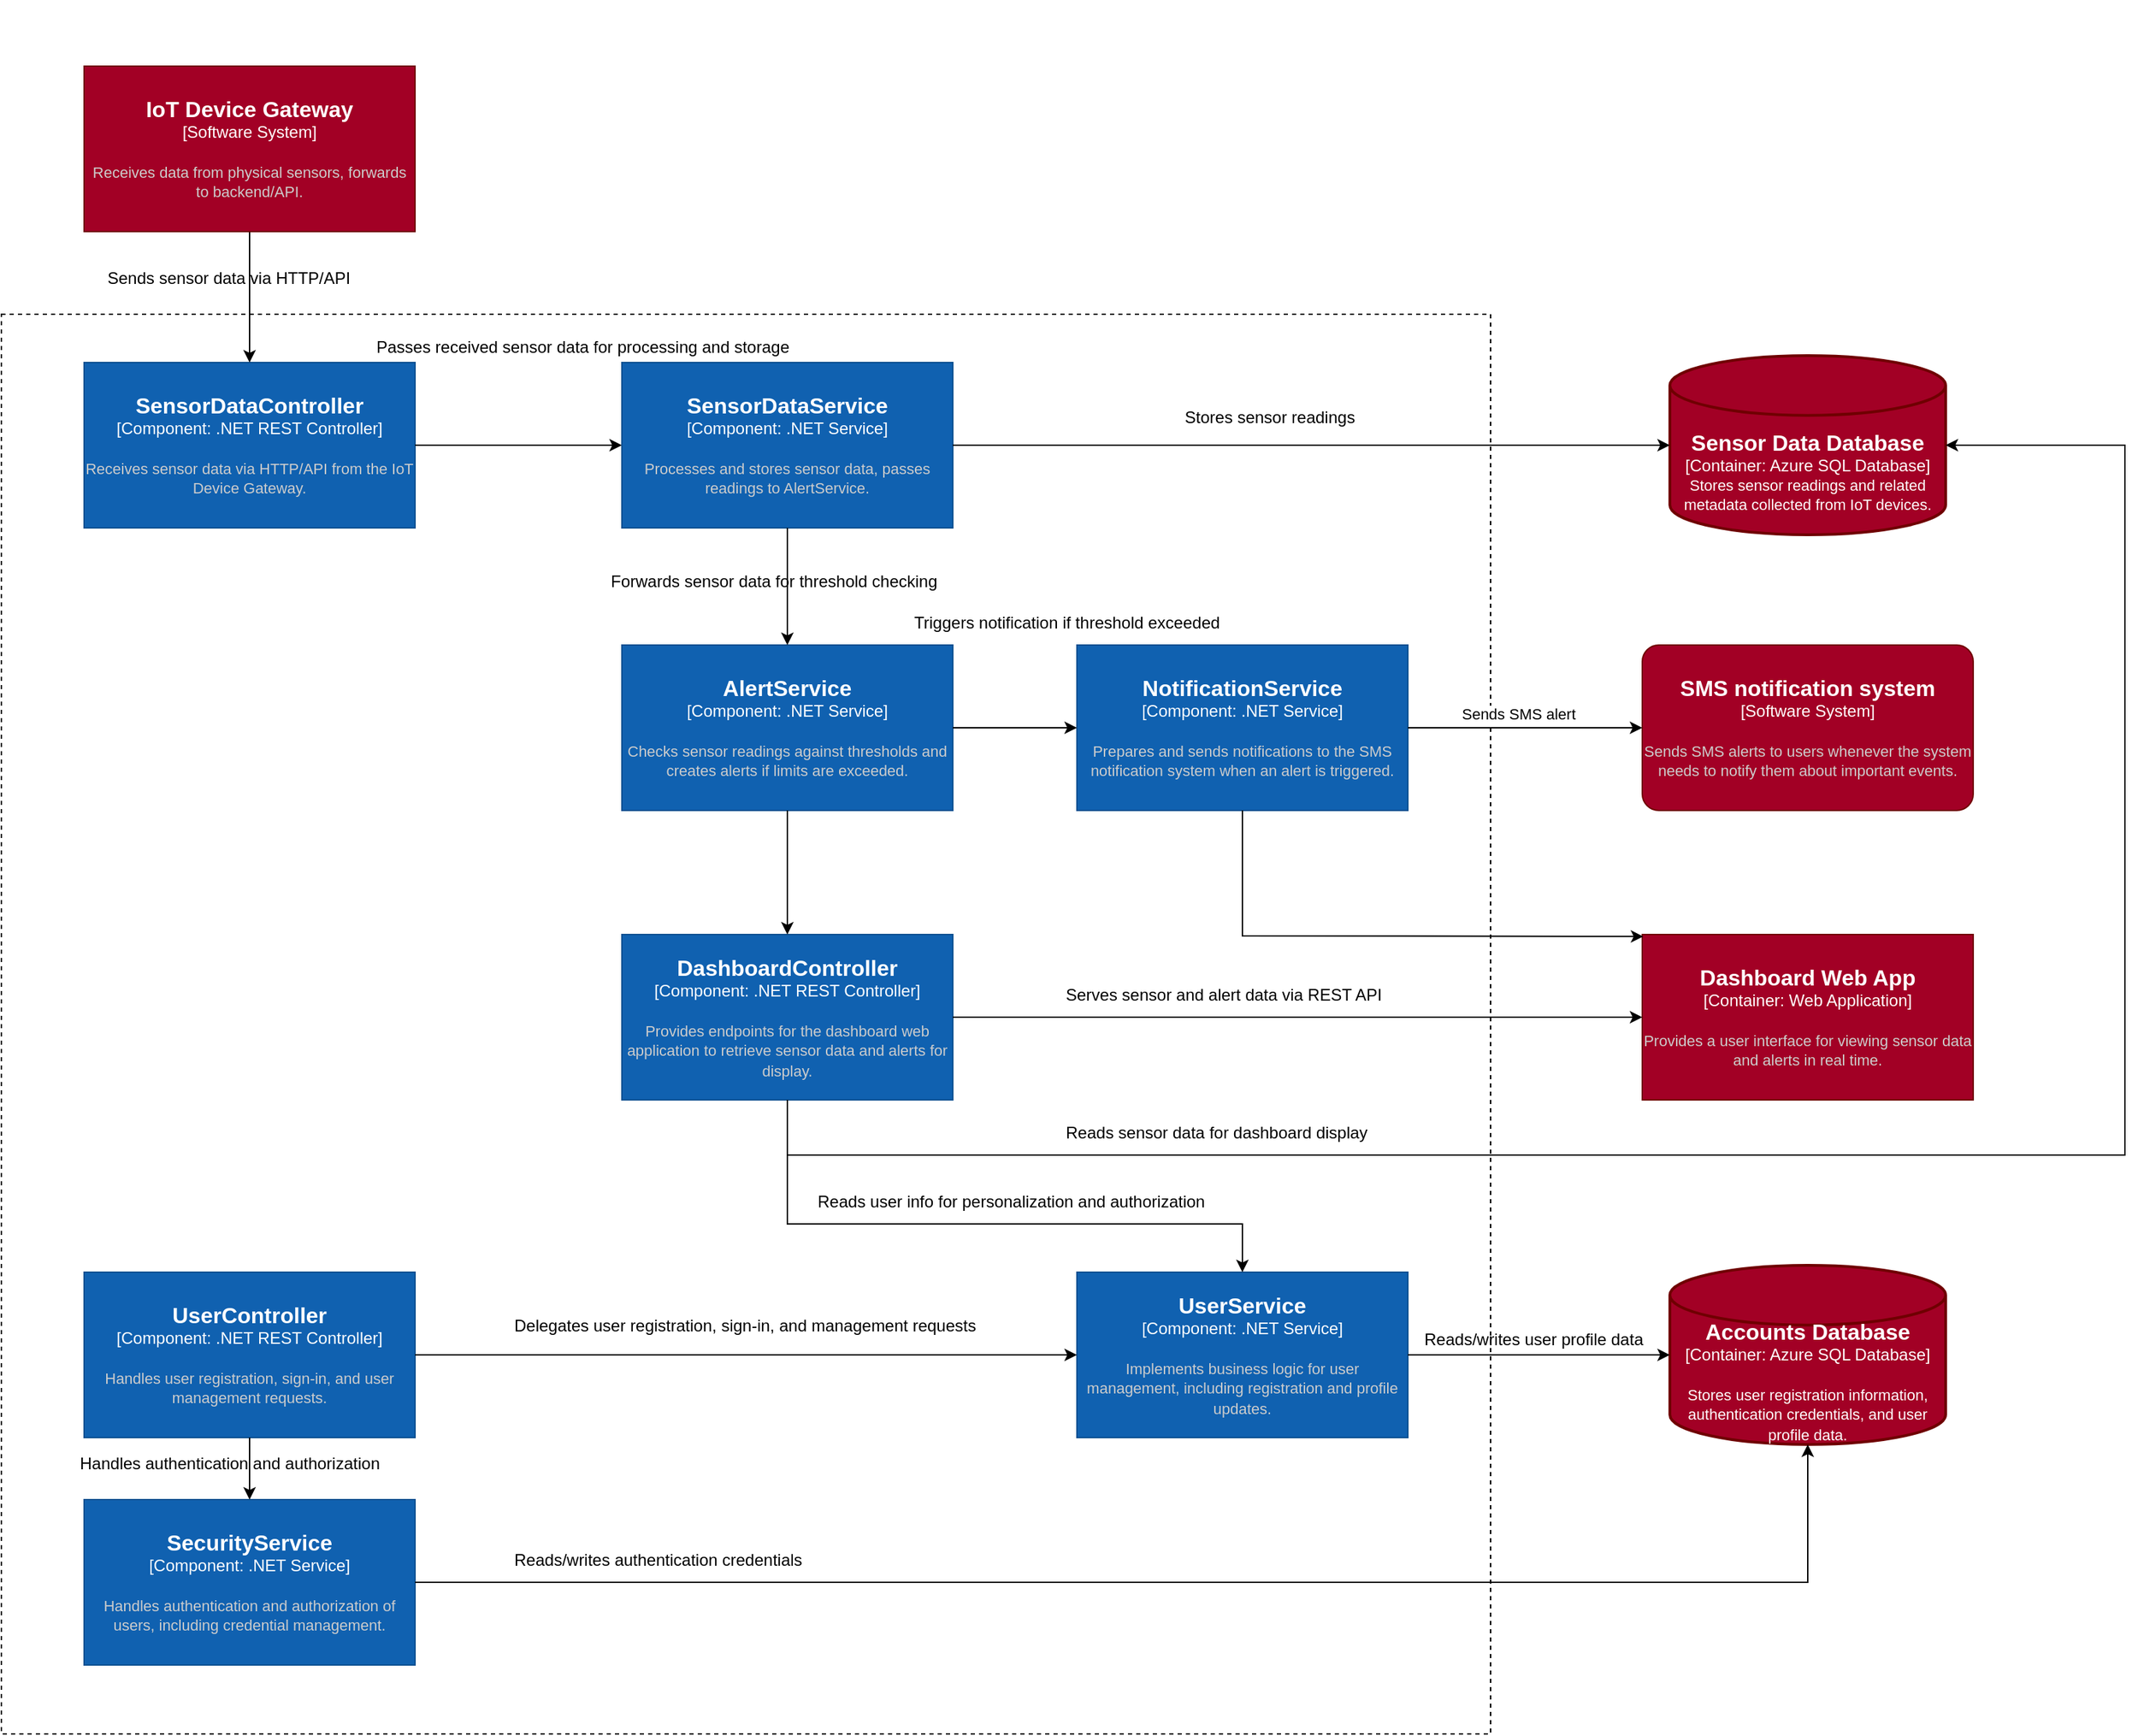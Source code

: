 <mxfile version="27.1.1">
  <diagram name="Page-1" id="sqgKExxTLfJr2XsGwPO1">
    <mxGraphModel dx="401" dy="476" grid="1" gridSize="10" guides="1" tooltips="1" connect="1" arrows="1" fold="1" page="1" pageScale="1" pageWidth="850" pageHeight="1100" math="0" shadow="0">
      <root>
        <mxCell id="0" />
        <mxCell id="1" parent="0" />
        <mxCell id="17X11IMV8Jw-dfUq7L3R-15" value="" style="rounded=0;whiteSpace=wrap;html=1;fillColor=none;dashed=1;" vertex="1" parent="1">
          <mxGeometry x="2660" y="2180" width="1080" height="1030" as="geometry" />
        </mxCell>
        <object placeholders="1" c4Name="SMS notification system" c4Type="Software System" c4Description="Sends SMS alerts to users whenever the system needs to notify them about important events." label="&lt;font style=&quot;font-size: 16px&quot;&gt;&lt;b&gt;%c4Name%&lt;/b&gt;&lt;/font&gt;&lt;div&gt;[%c4Type%]&lt;/div&gt;&lt;br&gt;&lt;div&gt;&lt;font style=&quot;font-size: 11px&quot;&gt;&lt;font color=&quot;#cccccc&quot;&gt;%c4Description%&lt;/font&gt;&lt;/div&gt;" id="drQIs82g9xxdgHSHIDGh-26">
          <mxCell style="rounded=1;whiteSpace=wrap;html=1;labelBackgroundColor=none;fillColor=#a20025;fontColor=#ffffff;align=center;arcSize=10;strokeColor=#6F0000;metaEdit=1;resizable=0;points=[[0.25,0,0],[0.5,0,0],[0.75,0,0],[1,0.25,0],[1,0.5,0],[1,0.75,0],[0.75,1,0],[0.5,1,0],[0.25,1,0],[0,0.75,0],[0,0.5,0],[0,0.25,0]];" parent="1" vertex="1">
            <mxGeometry x="3850" y="2420" width="240" height="120" as="geometry" />
          </mxCell>
        </object>
        <mxCell id="OG8gn5iMKxCEzLJPPmox-15" style="edgeStyle=orthogonalEdgeStyle;rounded=0;orthogonalLoop=1;jettySize=auto;html=1;exitX=0.5;exitY=0;exitDx=0;exitDy=0;exitPerimeter=0;entryX=0.5;entryY=0;entryDx=0;entryDy=0;entryPerimeter=0;" parent="1" edge="1">
          <mxGeometry relative="1" as="geometry">
            <mxPoint x="3120" y="1960" as="sourcePoint" />
            <mxPoint x="3120" y="1960" as="targetPoint" />
          </mxGeometry>
        </mxCell>
        <mxCell id="XHwyafxk4laVPuKczVM2-3" value="&lt;div&gt;&lt;b&gt;&lt;font style=&quot;font-size: 16px;&quot;&gt;&lt;br&gt;&lt;/font&gt;&lt;/b&gt;&lt;/div&gt;&lt;font style=&quot;&quot;&gt;&lt;div style=&quot;font-size: 16px; font-weight: bold;&quot;&gt;&lt;b&gt;&lt;font style=&quot;font-size: 16px;&quot;&gt;&lt;br&gt;&lt;/font&gt;&lt;/b&gt;&lt;/div&gt;&lt;span style=&quot;font-size: 16px;&quot;&gt;&lt;b&gt;Accounts Database&lt;/b&gt;&lt;/span&gt;&lt;br&gt;&lt;/font&gt;&lt;div&gt;[Container: Azure SQL Database]&lt;/div&gt;&lt;div&gt;&lt;br&gt;&lt;/div&gt;&lt;div&gt;&lt;span style=&quot;font-size: 11px;&quot;&gt;Stores user registration information, authentication credentials, and user profile data.&lt;/span&gt;&lt;/div&gt;" style="strokeWidth=2;html=1;shape=mxgraph.flowchart.database;whiteSpace=wrap;fillColor=#a20025;fontColor=#ffffff;strokeColor=#6F0000;spacing=1;" parent="1" vertex="1">
          <mxGeometry x="3870" y="2870" width="200" height="130" as="geometry" />
        </mxCell>
        <object placeholders="1" c4Name="UserController" c4Type="Component: .NET REST Controller" c4Description="Handles user registration, sign-in, and user management requests." label="&lt;font style=&quot;font-size: 16px&quot;&gt;&lt;b&gt;%c4Name%&lt;/b&gt;&lt;/font&gt;&lt;div&gt;[%c4Type%]&lt;/div&gt;&lt;br&gt;&lt;div&gt;&lt;font style=&quot;font-size: 11px&quot;&gt;&lt;font color=&quot;#cccccc&quot;&gt;%c4Description%&lt;/font&gt;&lt;/div&gt;" id="XHwyafxk4laVPuKczVM2-5">
          <mxCell style="rounded=1;whiteSpace=wrap;html=1;labelBackgroundColor=none;fillColor=#1061B0;fontColor=#ffffff;align=center;arcSize=0;strokeColor=#0D5091;metaEdit=1;resizable=0;points=[[0.25,0,0],[0.5,0,0],[0.75,0,0],[1,0.25,0],[1,0.5,0],[1,0.75,0],[0.75,1,0],[0.5,1,0],[0.25,1,0],[0,0.75,0],[0,0.5,0],[0,0.25,0]];imageWidth=200;" parent="1" vertex="1">
            <mxGeometry x="2720" y="2875" width="240" height="120" as="geometry" />
          </mxCell>
        </object>
        <object placeholders="1" c4Name="SensorDataController" c4Type="Component: .NET REST Controller" c4Description="Receives sensor data via HTTP/API from the IoT Device Gateway." label="&lt;font style=&quot;font-size: 16px&quot;&gt;&lt;b&gt;%c4Name%&lt;/b&gt;&lt;/font&gt;&lt;div&gt;[%c4Type%]&lt;/div&gt;&lt;br&gt;&lt;div&gt;&lt;font style=&quot;font-size: 11px&quot;&gt;&lt;font color=&quot;#cccccc&quot;&gt;%c4Description%&lt;/font&gt;&lt;/div&gt;" id="XHwyafxk4laVPuKczVM2-8">
          <mxCell style="rounded=1;whiteSpace=wrap;html=1;labelBackgroundColor=none;fillColor=#1061B0;fontColor=#ffffff;align=center;arcSize=0;strokeColor=#0D5091;metaEdit=1;resizable=0;points=[[0.25,0,0],[0.5,0,0],[0.75,0,0],[1,0.25,0],[1,0.5,0],[1,0.75,0],[0.75,1,0],[0.5,1,0],[0.25,1,0],[0,0.75,0],[0,0.5,0],[0,0.25,0]];imageWidth=200;" parent="1" vertex="1">
            <mxGeometry x="2720" y="2215" width="240" height="120" as="geometry" />
          </mxCell>
        </object>
        <mxCell id="XHwyafxk4laVPuKczVM2-9" value="" style="endArrow=classic;html=1;rounded=0;entryX=0.5;entryY=0;entryDx=0;entryDy=0;entryPerimeter=0;exitX=0.5;exitY=1;exitDx=0;exitDy=0;exitPerimeter=0;" parent="1" source="XHwyafxk4laVPuKczVM2-18" target="XHwyafxk4laVPuKczVM2-8" edge="1">
          <mxGeometry width="50" height="50" relative="1" as="geometry">
            <mxPoint x="3120" y="2080" as="sourcePoint" />
            <mxPoint x="2970" y="2470" as="targetPoint" />
          </mxGeometry>
        </mxCell>
        <mxCell id="XHwyafxk4laVPuKczVM2-16" value="" style="endArrow=classic;html=1;rounded=0;exitX=1;exitY=0.5;exitDx=0;exitDy=0;exitPerimeter=0;entryX=0;entryY=0.5;entryDx=0;entryDy=0;entryPerimeter=0;" parent="1" source="XHwyafxk4laVPuKczVM2-8" target="17X11IMV8Jw-dfUq7L3R-1" edge="1">
          <mxGeometry width="50" height="50" relative="1" as="geometry">
            <mxPoint x="3420" y="2560" as="sourcePoint" />
            <mxPoint x="3470" y="2510" as="targetPoint" />
          </mxGeometry>
        </mxCell>
        <object placeholders="1" c4Name="IoT Device Gateway" c4Type="Software System" c4Description="Receives data from physical sensors, forwards to backend/API." label="&lt;font style=&quot;font-size: 16px&quot;&gt;&lt;b&gt;%c4Name%&lt;/b&gt;&lt;/font&gt;&lt;div&gt;[%c4Type%]&lt;/div&gt;&lt;br&gt;&lt;div&gt;&lt;font style=&quot;font-size: 11px&quot;&gt;&lt;font color=&quot;#cccccc&quot;&gt;%c4Description%&lt;/font&gt;&lt;/div&gt;" id="XHwyafxk4laVPuKczVM2-18">
          <mxCell style="rounded=1;whiteSpace=wrap;html=1;labelBackgroundColor=none;fillColor=#a20025;fontColor=#ffffff;align=center;arcSize=0;strokeColor=#6F0000;metaEdit=1;resizable=0;points=[[0.25,0,0],[0.5,0,0],[0.75,0,0],[1,0.25,0],[1,0.5,0],[1,0.75,0],[0.75,1,0],[0.5,1,0],[0.25,1,0],[0,0.75,0],[0,0.5,0],[0,0.25,0]];" parent="1" vertex="1">
            <mxGeometry x="2720" y="2000" width="240" height="120" as="geometry" />
          </mxCell>
        </object>
        <mxCell id="XHwyafxk4laVPuKczVM2-34" value="Stores sensor readings" style="text;html=1;align=center;verticalAlign=middle;whiteSpace=wrap;rounded=0;" parent="1" vertex="1">
          <mxGeometry x="3480" y="2240" width="200" height="30" as="geometry" />
        </mxCell>
        <object placeholders="1" c4Name="DashboardController" c4Type="Component: .NET REST Controller" c4Description="Provides endpoints for the dashboard web application to retrieve sensor data and alerts for display." label="&lt;font style=&quot;font-size: 16px&quot;&gt;&lt;b&gt;%c4Name%&lt;/b&gt;&lt;/font&gt;&lt;div&gt;[%c4Type%]&lt;/div&gt;&lt;br&gt;&lt;div&gt;&lt;font style=&quot;font-size: 11px&quot;&gt;&lt;font color=&quot;#cccccc&quot;&gt;%c4Description%&lt;/font&gt;&lt;/div&gt;" id="2epgCXu1T0L6emjmWnK9-3">
          <mxCell style="rounded=1;whiteSpace=wrap;html=1;labelBackgroundColor=none;fillColor=#1061B0;fontColor=#ffffff;align=center;arcSize=0;strokeColor=#0D5091;metaEdit=1;resizable=0;points=[[0.25,0,0],[0.5,0,0],[0.75,0,0],[1,0.25,0],[1,0.5,0],[1,0.75,0],[0.75,1,0],[0.5,1,0],[0.25,1,0],[0,0.75,0],[0,0.5,0],[0,0.25,0]];imageWidth=200;" parent="1" vertex="1">
            <mxGeometry x="3110" y="2630" width="240" height="120" as="geometry" />
          </mxCell>
        </object>
        <mxCell id="2epgCXu1T0L6emjmWnK9-4" value="&lt;div&gt;&lt;b&gt;&lt;font style=&quot;font-size: 16px;&quot;&gt;&lt;br&gt;&lt;/font&gt;&lt;/b&gt;&lt;/div&gt;&lt;b&gt;&lt;font style=&quot;font-size: 16px;&quot;&gt;&lt;div&gt;&lt;b&gt;&lt;font style=&quot;font-size: 16px;&quot;&gt;&lt;br&gt;&lt;/font&gt;&lt;/b&gt;&lt;/div&gt;Sensor Data Database&lt;/font&gt;&lt;/b&gt;&lt;div&gt;[Container: Azure SQL Database]&lt;/div&gt;&lt;div&gt;&lt;span style=&quot;font-size: 11px;&quot;&gt;Stores sensor readings and related metadata collected from IoT devices.&lt;/span&gt;&lt;/div&gt;" style="strokeWidth=2;html=1;shape=mxgraph.flowchart.database;whiteSpace=wrap;fillColor=#a20025;fontColor=#ffffff;strokeColor=#6F0000;spacing=1;" parent="1" vertex="1">
          <mxGeometry x="3870" y="2210" width="200" height="130" as="geometry" />
        </mxCell>
        <object placeholders="1" c4Name="SensorDataService" c4Type="Component: .NET Service" c4Description="Processes and stores sensor data, passes readings to AlertService." label="&lt;font style=&quot;font-size: 16px&quot;&gt;&lt;b&gt;%c4Name%&lt;/b&gt;&lt;/font&gt;&lt;div&gt;[%c4Type%]&lt;/div&gt;&lt;br&gt;&lt;div&gt;&lt;font style=&quot;font-size: 11px&quot;&gt;&lt;font color=&quot;#cccccc&quot;&gt;%c4Description%&lt;/font&gt;&lt;/div&gt;" id="17X11IMV8Jw-dfUq7L3R-1">
          <mxCell style="rounded=1;whiteSpace=wrap;html=1;labelBackgroundColor=none;fillColor=#1061B0;fontColor=#ffffff;align=center;arcSize=0;strokeColor=#0D5091;metaEdit=1;resizable=0;points=[[0.25,0,0],[0.5,0,0],[0.75,0,0],[1,0.25,0],[1,0.5,0],[1,0.75,0],[0.75,1,0],[0.5,1,0],[0.25,1,0],[0,0.75,0],[0,0.5,0],[0,0.25,0]];imageWidth=200;" vertex="1" parent="1">
            <mxGeometry x="3110" y="2215" width="240" height="120" as="geometry" />
          </mxCell>
        </object>
        <mxCell id="17X11IMV8Jw-dfUq7L3R-4" value="" style="endArrow=classic;html=1;rounded=0;entryX=0;entryY=0.5;entryDx=0;entryDy=0;entryPerimeter=0;exitX=1;exitY=0.5;exitDx=0;exitDy=0;exitPerimeter=0;" edge="1" parent="1" source="17X11IMV8Jw-dfUq7L3R-1" target="2epgCXu1T0L6emjmWnK9-4">
          <mxGeometry width="50" height="50" relative="1" as="geometry">
            <mxPoint x="3230" y="2620" as="sourcePoint" />
            <mxPoint x="3280" y="2570" as="targetPoint" />
          </mxGeometry>
        </mxCell>
        <object placeholders="1" c4Name="AlertService" c4Type="Component: .NET Service" c4Description="Checks sensor readings against thresholds and creates alerts if limits are exceeded." label="&lt;font style=&quot;font-size: 16px&quot;&gt;&lt;b&gt;%c4Name%&lt;/b&gt;&lt;/font&gt;&lt;div&gt;[%c4Type%]&lt;/div&gt;&lt;br&gt;&lt;div&gt;&lt;font style=&quot;font-size: 11px&quot;&gt;&lt;font color=&quot;#cccccc&quot;&gt;%c4Description%&lt;/font&gt;&lt;/div&gt;" id="17X11IMV8Jw-dfUq7L3R-5">
          <mxCell style="rounded=1;whiteSpace=wrap;html=1;labelBackgroundColor=none;fillColor=#1061B0;fontColor=#ffffff;align=center;arcSize=0;strokeColor=#0D5091;metaEdit=1;resizable=0;points=[[0.25,0,0],[0.5,0,0],[0.75,0,0],[1,0.25,0],[1,0.5,0],[1,0.75,0],[0.75,1,0],[0.5,1,0],[0.25,1,0],[0,0.75,0],[0,0.5,0],[0,0.25,0]];imageWidth=200;" vertex="1" parent="1">
            <mxGeometry x="3110" y="2420" width="240" height="120" as="geometry" />
          </mxCell>
        </object>
        <mxCell id="17X11IMV8Jw-dfUq7L3R-6" value="" style="endArrow=classic;html=1;rounded=0;entryX=0.5;entryY=0;entryDx=0;entryDy=0;entryPerimeter=0;exitX=0.5;exitY=1;exitDx=0;exitDy=0;exitPerimeter=0;" edge="1" parent="1" source="17X11IMV8Jw-dfUq7L3R-1" target="17X11IMV8Jw-dfUq7L3R-5">
          <mxGeometry width="50" height="50" relative="1" as="geometry">
            <mxPoint x="3120" y="2600" as="sourcePoint" />
            <mxPoint x="3170" y="2550" as="targetPoint" />
          </mxGeometry>
        </mxCell>
        <object placeholders="1" c4Name="NotificationService" c4Type="Component: .NET Service" c4Description="Prepares and sends notifications to the SMS notification system when an alert is triggered." label="&lt;font style=&quot;font-size: 16px&quot;&gt;&lt;b&gt;%c4Name%&lt;/b&gt;&lt;/font&gt;&lt;div&gt;[%c4Type%]&lt;/div&gt;&lt;br&gt;&lt;div&gt;&lt;font style=&quot;font-size: 11px&quot;&gt;&lt;font color=&quot;#cccccc&quot;&gt;%c4Description%&lt;/font&gt;&lt;/div&gt;" id="17X11IMV8Jw-dfUq7L3R-7">
          <mxCell style="rounded=1;whiteSpace=wrap;html=1;labelBackgroundColor=none;fillColor=#1061B0;fontColor=#ffffff;align=center;arcSize=0;strokeColor=#0D5091;metaEdit=1;resizable=0;points=[[0.25,0,0],[0.5,0,0],[0.75,0,0],[1,0.25,0],[1,0.5,0],[1,0.75,0],[0.75,1,0],[0.5,1,0],[0.25,1,0],[0,0.75,0],[0,0.5,0],[0,0.25,0]];imageWidth=200;" vertex="1" parent="1">
            <mxGeometry x="3440" y="2420" width="240" height="120" as="geometry" />
          </mxCell>
        </object>
        <mxCell id="17X11IMV8Jw-dfUq7L3R-8" value="" style="endArrow=classic;html=1;rounded=0;entryX=0;entryY=0.5;entryDx=0;entryDy=0;entryPerimeter=0;exitX=1;exitY=0.5;exitDx=0;exitDy=0;exitPerimeter=0;" edge="1" parent="1" source="17X11IMV8Jw-dfUq7L3R-5" target="17X11IMV8Jw-dfUq7L3R-7">
          <mxGeometry width="50" height="50" relative="1" as="geometry">
            <mxPoint x="3340" y="2640" as="sourcePoint" />
            <mxPoint x="3390" y="2590" as="targetPoint" />
          </mxGeometry>
        </mxCell>
        <object placeholders="1" c4Name="Dashboard Web App" c4Type="Container: Web Application" c4Description="Provides a user interface for viewing sensor data and alerts in real time." label="&lt;font style=&quot;font-size: 16px&quot;&gt;&lt;b&gt;%c4Name%&lt;/b&gt;&lt;/font&gt;&lt;div&gt;[%c4Type%]&lt;/div&gt;&lt;br&gt;&lt;div&gt;&lt;font style=&quot;font-size: 11px&quot;&gt;&lt;font color=&quot;#cccccc&quot;&gt;%c4Description%&lt;/font&gt;&lt;/div&gt;" id="17X11IMV8Jw-dfUq7L3R-9">
          <mxCell style="rounded=1;whiteSpace=wrap;html=1;labelBackgroundColor=none;fillColor=#a20025;fontColor=#ffffff;align=center;arcSize=0;strokeColor=#6F0000;metaEdit=1;resizable=0;points=[[0.25,0,0],[0.5,0,0],[0.75,0,0],[1,0.25,0],[1,0.5,0],[1,0.75,0],[0.75,1,0],[0.5,1,0],[0.25,1,0],[0,0.75,0],[0,0.5,0],[0,0.25,0]];imageWidth=200;" vertex="1" parent="1">
            <mxGeometry x="3850" y="2630" width="240" height="120" as="geometry" />
          </mxCell>
        </object>
        <mxCell id="17X11IMV8Jw-dfUq7L3R-10" value="" style="endArrow=classic;html=1;rounded=0;entryX=0.003;entryY=0.012;entryDx=0;entryDy=0;entryPerimeter=0;exitX=0.5;exitY=1;exitDx=0;exitDy=0;exitPerimeter=0;" edge="1" parent="1" source="17X11IMV8Jw-dfUq7L3R-7" target="17X11IMV8Jw-dfUq7L3R-9">
          <mxGeometry width="50" height="50" relative="1" as="geometry">
            <mxPoint x="3340" y="2640" as="sourcePoint" />
            <mxPoint x="3390" y="2590" as="targetPoint" />
            <Array as="points">
              <mxPoint x="3560" y="2631" />
            </Array>
          </mxGeometry>
        </mxCell>
        <mxCell id="17X11IMV8Jw-dfUq7L3R-11" value="" style="endArrow=classic;html=1;rounded=0;entryX=0.5;entryY=0;entryDx=0;entryDy=0;entryPerimeter=0;exitX=0.5;exitY=1;exitDx=0;exitDy=0;exitPerimeter=0;" edge="1" parent="1" source="17X11IMV8Jw-dfUq7L3R-5" target="2epgCXu1T0L6emjmWnK9-3">
          <mxGeometry width="50" height="50" relative="1" as="geometry">
            <mxPoint x="3210" y="2610" as="sourcePoint" />
            <mxPoint x="3260" y="2560" as="targetPoint" />
          </mxGeometry>
        </mxCell>
        <object placeholders="1" c4Name="UserService" c4Type="Component: .NET Service" c4Description="Implements business logic for user management, including registration and profile updates." label="&lt;font style=&quot;font-size: 16px&quot;&gt;&lt;b&gt;%c4Name%&lt;/b&gt;&lt;/font&gt;&lt;div&gt;[%c4Type%]&lt;/div&gt;&lt;br&gt;&lt;div&gt;&lt;font style=&quot;font-size: 11px&quot;&gt;&lt;font color=&quot;#cccccc&quot;&gt;%c4Description%&lt;/font&gt;&lt;/div&gt;" id="17X11IMV8Jw-dfUq7L3R-12">
          <mxCell style="rounded=1;whiteSpace=wrap;html=1;labelBackgroundColor=none;fillColor=#1061B0;fontColor=#ffffff;align=center;arcSize=0;strokeColor=#0D5091;metaEdit=1;resizable=0;points=[[0.25,0,0],[0.5,0,0],[0.75,0,0],[1,0.25,0],[1,0.5,0],[1,0.75,0],[0.75,1,0],[0.5,1,0],[0.25,1,0],[0,0.75,0],[0,0.5,0],[0,0.25,0]];imageWidth=200;" vertex="1" parent="1">
            <mxGeometry x="3440" y="2875" width="240" height="120" as="geometry" />
          </mxCell>
        </object>
        <mxCell id="17X11IMV8Jw-dfUq7L3R-13" value="" style="endArrow=classic;html=1;rounded=0;entryX=0;entryY=0.5;entryDx=0;entryDy=0;entryPerimeter=0;exitX=1;exitY=0.5;exitDx=0;exitDy=0;exitPerimeter=0;" edge="1" parent="1" source="2epgCXu1T0L6emjmWnK9-3" target="17X11IMV8Jw-dfUq7L3R-9">
          <mxGeometry width="50" height="50" relative="1" as="geometry">
            <mxPoint x="3210" y="2610" as="sourcePoint" />
            <mxPoint x="3260" y="2560" as="targetPoint" />
          </mxGeometry>
        </mxCell>
        <mxCell id="17X11IMV8Jw-dfUq7L3R-14" value="" style="endArrow=classic;html=1;rounded=0;entryX=0;entryY=0.5;entryDx=0;entryDy=0;entryPerimeter=0;exitX=1;exitY=0.5;exitDx=0;exitDy=0;exitPerimeter=0;" edge="1" parent="1" source="XHwyafxk4laVPuKczVM2-5" target="17X11IMV8Jw-dfUq7L3R-12">
          <mxGeometry width="50" height="50" relative="1" as="geometry">
            <mxPoint x="3270" y="2690" as="sourcePoint" />
            <mxPoint x="3320" y="2640" as="targetPoint" />
          </mxGeometry>
        </mxCell>
        <object placeholders="1" c4Name="SecurityService" c4Type="Component: .NET Service" c4Description="Handles authentication and authorization of users, including credential management." label="&lt;font style=&quot;font-size: 16px&quot;&gt;&lt;b&gt;%c4Name%&lt;/b&gt;&lt;/font&gt;&lt;div&gt;[%c4Type%]&lt;/div&gt;&lt;br&gt;&lt;div&gt;&lt;font style=&quot;font-size: 11px&quot;&gt;&lt;font color=&quot;#cccccc&quot;&gt;%c4Description%&lt;/font&gt;&lt;/div&gt;" id="17X11IMV8Jw-dfUq7L3R-16">
          <mxCell style="rounded=1;whiteSpace=wrap;html=1;labelBackgroundColor=none;fillColor=#1061B0;fontColor=#ffffff;align=center;arcSize=0;strokeColor=#0D5091;metaEdit=1;resizable=0;points=[[0.25,0,0],[0.5,0,0],[0.75,0,0],[1,0.25,0],[1,0.5,0],[1,0.75,0],[0.75,1,0],[0.5,1,0],[0.25,1,0],[0,0.75,0],[0,0.5,0],[0,0.25,0]];imageWidth=200;" vertex="1" parent="1">
            <mxGeometry x="2720" y="3040" width="240" height="120" as="geometry" />
          </mxCell>
        </object>
        <mxCell id="17X11IMV8Jw-dfUq7L3R-18" value="" style="endArrow=classic;html=1;rounded=0;entryX=0;entryY=0.5;entryDx=0;entryDy=0;entryPerimeter=0;exitX=1;exitY=0.5;exitDx=0;exitDy=0;exitPerimeter=0;" edge="1" parent="1" source="17X11IMV8Jw-dfUq7L3R-12" target="XHwyafxk4laVPuKczVM2-3">
          <mxGeometry width="50" height="50" relative="1" as="geometry">
            <mxPoint x="3310" y="2770" as="sourcePoint" />
            <mxPoint x="3360" y="2720" as="targetPoint" />
          </mxGeometry>
        </mxCell>
        <mxCell id="17X11IMV8Jw-dfUq7L3R-19" value="Sends SMS alert" style="endArrow=classic;html=1;rounded=0;entryX=0.5;entryY=1;entryDx=0;entryDy=0;entryPerimeter=0;exitX=1;exitY=0.5;exitDx=0;exitDy=0;exitPerimeter=0;" edge="1" parent="1" source="17X11IMV8Jw-dfUq7L3R-16" target="XHwyafxk4laVPuKczVM2-3">
          <mxGeometry x="1" y="570" width="50" height="50" relative="1" as="geometry">
            <mxPoint x="3310" y="2770" as="sourcePoint" />
            <mxPoint x="3360" y="2720" as="targetPoint" />
            <Array as="points">
              <mxPoint x="3970" y="3100" />
            </Array>
            <mxPoint x="360" y="-530" as="offset" />
          </mxGeometry>
        </mxCell>
        <mxCell id="17X11IMV8Jw-dfUq7L3R-20" value="" style="endArrow=classic;html=1;rounded=0;entryX=0.5;entryY=0;entryDx=0;entryDy=0;entryPerimeter=0;exitX=0.5;exitY=1;exitDx=0;exitDy=0;exitPerimeter=0;" edge="1" parent="1" source="XHwyafxk4laVPuKczVM2-5" target="17X11IMV8Jw-dfUq7L3R-16">
          <mxGeometry width="50" height="50" relative="1" as="geometry">
            <mxPoint x="3250" y="2610" as="sourcePoint" />
            <mxPoint x="3300" y="2560" as="targetPoint" />
          </mxGeometry>
        </mxCell>
        <mxCell id="17X11IMV8Jw-dfUq7L3R-22" value="Sends sensor data via HTTP/API" style="text;whiteSpace=wrap;" vertex="1" parent="1">
          <mxGeometry x="2735" y="2140" width="210" height="40" as="geometry" />
        </mxCell>
        <mxCell id="17X11IMV8Jw-dfUq7L3R-23" value="Passes received sensor data for processing and storage" style="text;whiteSpace=wrap;" vertex="1" parent="1">
          <mxGeometry x="2930" y="2190" width="330" height="40" as="geometry" />
        </mxCell>
        <mxCell id="17X11IMV8Jw-dfUq7L3R-25" value="Forwards sensor data for threshold checking" style="text;whiteSpace=wrap;" vertex="1" parent="1">
          <mxGeometry x="3100" y="2360" width="270" height="40" as="geometry" />
        </mxCell>
        <mxCell id="17X11IMV8Jw-dfUq7L3R-26" value="Triggers notification if threshold exceeded" style="text;whiteSpace=wrap;" vertex="1" parent="1">
          <mxGeometry x="3320" y="2390" width="260" height="40" as="geometry" />
        </mxCell>
        <mxCell id="17X11IMV8Jw-dfUq7L3R-28" value="" style="endArrow=classic;html=1;rounded=0;entryX=0;entryY=0.5;entryDx=0;entryDy=0;entryPerimeter=0;exitX=1;exitY=0.5;exitDx=0;exitDy=0;exitPerimeter=0;" edge="1" parent="1" source="17X11IMV8Jw-dfUq7L3R-7" target="drQIs82g9xxdgHSHIDGh-26">
          <mxGeometry width="50" height="50" relative="1" as="geometry">
            <mxPoint x="3430" y="2580" as="sourcePoint" />
            <mxPoint x="3480" y="2530" as="targetPoint" />
          </mxGeometry>
        </mxCell>
        <mxCell id="17X11IMV8Jw-dfUq7L3R-35" value="Serves sensor and alert data via REST API" style="text;whiteSpace=wrap;" vertex="1" parent="1">
          <mxGeometry x="3430" y="2660" width="260" height="40" as="geometry" />
        </mxCell>
        <mxCell id="17X11IMV8Jw-dfUq7L3R-37" value="Delegates user registration, sign-in, and management requests" style="text;whiteSpace=wrap;" vertex="1" parent="1">
          <mxGeometry x="3030" y="2900" width="370" height="40" as="geometry" />
        </mxCell>
        <mxCell id="17X11IMV8Jw-dfUq7L3R-38" value="Handles authentication and authorization" style="text;whiteSpace=wrap;" vertex="1" parent="1">
          <mxGeometry x="2715" y="3000" width="250" height="40" as="geometry" />
        </mxCell>
        <mxCell id="17X11IMV8Jw-dfUq7L3R-39" value="Reads/writes user profile data" style="text;whiteSpace=wrap;" vertex="1" parent="1">
          <mxGeometry x="3690" y="2910" width="190" height="40" as="geometry" />
        </mxCell>
        <mxCell id="17X11IMV8Jw-dfUq7L3R-40" value="Reads/writes authentication credentials" style="text;whiteSpace=wrap;" vertex="1" parent="1">
          <mxGeometry x="3030" y="3070" width="240" height="40" as="geometry" />
        </mxCell>
        <mxCell id="17X11IMV8Jw-dfUq7L3R-42" value="" style="endArrow=classic;html=1;rounded=0;entryX=0.5;entryY=0;entryDx=0;entryDy=0;entryPerimeter=0;exitX=0.5;exitY=1;exitDx=0;exitDy=0;exitPerimeter=0;" edge="1" parent="1" source="2epgCXu1T0L6emjmWnK9-3" target="17X11IMV8Jw-dfUq7L3R-12">
          <mxGeometry width="50" height="50" relative="1" as="geometry">
            <mxPoint x="3450" y="2660" as="sourcePoint" />
            <mxPoint x="3500" y="2610" as="targetPoint" />
            <Array as="points">
              <mxPoint x="3230" y="2840" />
              <mxPoint x="3560" y="2840" />
            </Array>
          </mxGeometry>
        </mxCell>
        <mxCell id="17X11IMV8Jw-dfUq7L3R-43" value="" style="endArrow=classic;html=1;rounded=0;entryX=1;entryY=0.5;entryDx=0;entryDy=0;entryPerimeter=0;exitX=0.5;exitY=1;exitDx=0;exitDy=0;exitPerimeter=0;" edge="1" parent="1" source="2epgCXu1T0L6emjmWnK9-3" target="2epgCXu1T0L6emjmWnK9-4">
          <mxGeometry width="50" height="50" relative="1" as="geometry">
            <mxPoint x="3450" y="2660" as="sourcePoint" />
            <mxPoint x="3500" y="2610" as="targetPoint" />
            <Array as="points">
              <mxPoint x="3230" y="2790" />
              <mxPoint x="4200" y="2790" />
              <mxPoint x="4200" y="2275" />
            </Array>
          </mxGeometry>
        </mxCell>
        <mxCell id="17X11IMV8Jw-dfUq7L3R-44" value="Reads sensor data for dashboard display" style="text;whiteSpace=wrap;" vertex="1" parent="1">
          <mxGeometry x="3430" y="2760" width="250" height="40" as="geometry" />
        </mxCell>
        <mxCell id="17X11IMV8Jw-dfUq7L3R-47" value="Reads user info for personalization and authorization" style="text;whiteSpace=wrap;" vertex="1" parent="1">
          <mxGeometry x="3250" y="2810" width="310" height="40" as="geometry" />
        </mxCell>
      </root>
    </mxGraphModel>
  </diagram>
</mxfile>
